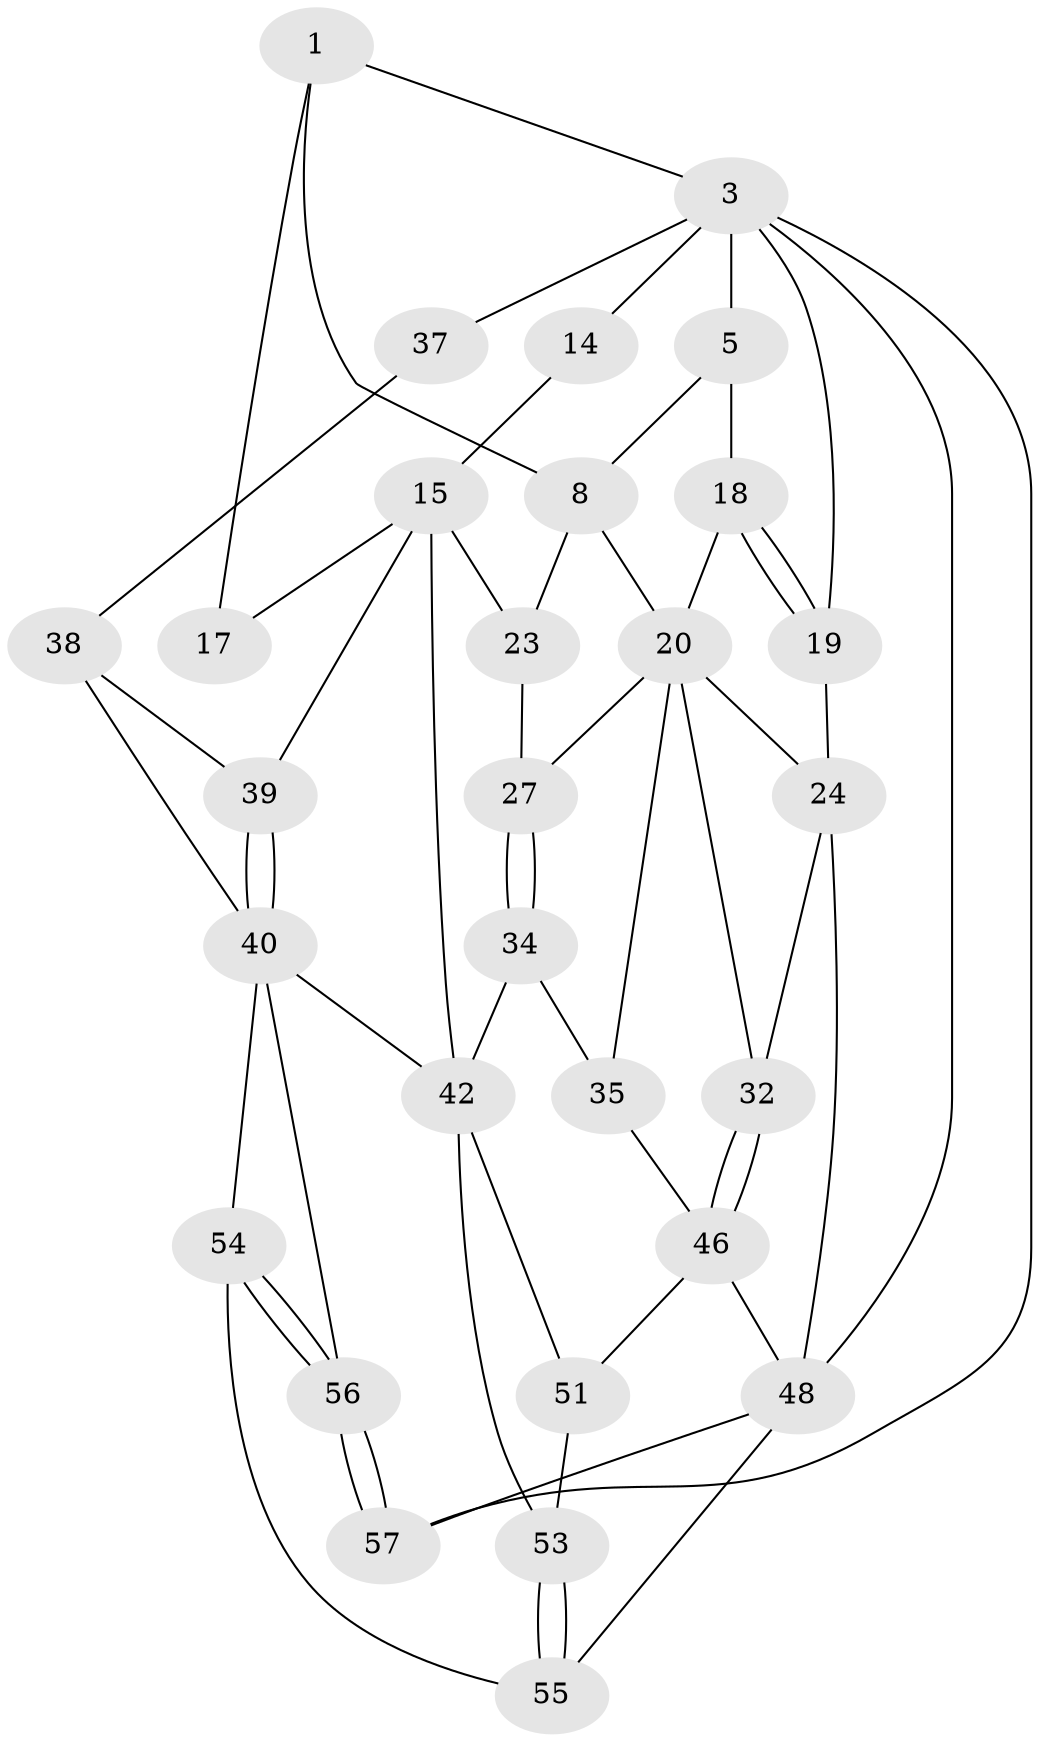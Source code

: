 // original degree distribution, {3: 0.05172413793103448, 4: 0.22413793103448276, 5: 0.5, 6: 0.22413793103448276}
// Generated by graph-tools (version 1.1) at 2025/17/03/09/25 04:17:06]
// undirected, 29 vertices, 58 edges
graph export_dot {
graph [start="1"]
  node [color=gray90,style=filled];
  1 [pos="+0.36695233292429075+0",super="+2+7"];
  3 [pos="+1+0",super="+13+4+45"];
  5 [pos="+0+0",super="+11+6"];
  8 [pos="+0.3417532695314834+0.2229855165129008",super="+22+9"];
  14 [pos="+0.9825363104339865+0.4158811557802917"];
  15 [pos="+0.7770261681232953+0.3426425840365103",super="+16+29"];
  17 [pos="+0.7143676419254482+0.13007514239979526"];
  18 [pos="+0.09650277222471018+0.2691273747235626"];
  19 [pos="+0+0.22116533521446885"];
  20 [pos="+0.31745358656358097+0.2650521278114355",super="+28+21"];
  23 [pos="+0.5586287081619151+0.41313479018676064",super="+26"];
  24 [pos="+0+0.5497656736555961",super="+25"];
  27 [pos="+0.5126408243355779+0.48687601056567215"];
  32 [pos="+0.14007434707063923+0.5767020525205686"];
  34 [pos="+0.4556370632650354+0.6495724642996696"];
  35 [pos="+0.3688404824294851+0.6962972396477026",super="+36"];
  37 [pos="+1+0.6402871458653004"];
  38 [pos="+0.9616168550513202+0.6917609452405338"];
  39 [pos="+0.8423966789564452+0.7069347792455705"];
  40 [pos="+0.8092876094095363+0.7383263035829379",super="+41+52"];
  42 [pos="+0.651025656822732+0.7341270526684667",super="+43"];
  46 [pos="+0.20114789775767408+0.6992427270640563",super="+47"];
  48 [pos="+0.21647370631709012+1",super="+58+49"];
  51 [pos="+0.41263053683200657+0.8472265581113799"];
  53 [pos="+0.575886780949597+0.789073406028989"];
  54 [pos="+0.7441040985331154+0.840680364268771"];
  55 [pos="+0.5699604407242564+0.9654388825483156"];
  56 [pos="+0.9607648893732957+1"];
  57 [pos="+1+1"];
  1 -- 3;
  1 -- 17;
  1 -- 8;
  3 -- 37 [weight=2];
  3 -- 14;
  3 -- 48 [weight=2];
  3 -- 19;
  3 -- 5;
  3 -- 57;
  5 -- 18;
  5 -- 8;
  8 -- 23;
  8 -- 20;
  14 -- 15 [weight=2];
  15 -- 17;
  15 -- 23 [weight=2];
  15 -- 39;
  15 -- 42;
  18 -- 19;
  18 -- 19;
  18 -- 20;
  19 -- 24;
  20 -- 32;
  20 -- 35;
  20 -- 27;
  20 -- 24;
  23 -- 27;
  24 -- 32;
  24 -- 48;
  27 -- 34;
  27 -- 34;
  32 -- 46;
  32 -- 46;
  34 -- 35;
  34 -- 42;
  35 -- 46 [weight=2];
  37 -- 38;
  38 -- 39;
  38 -- 40;
  39 -- 40;
  39 -- 40;
  40 -- 42;
  40 -- 54;
  40 -- 56;
  42 -- 51;
  42 -- 53;
  46 -- 48;
  46 -- 51;
  48 -- 57;
  48 -- 55;
  51 -- 53;
  53 -- 55;
  53 -- 55;
  54 -- 55;
  54 -- 56;
  54 -- 56;
  56 -- 57;
  56 -- 57;
}
